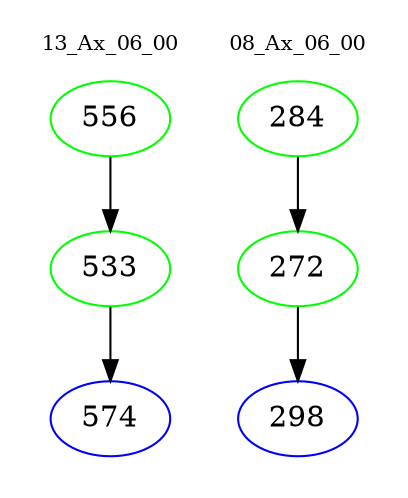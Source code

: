 digraph{
subgraph cluster_0 {
color = white
label = "13_Ax_06_00";
fontsize=10;
T0_556 [label="556", color="green"]
T0_556 -> T0_533 [color="black"]
T0_533 [label="533", color="green"]
T0_533 -> T0_574 [color="black"]
T0_574 [label="574", color="blue"]
}
subgraph cluster_1 {
color = white
label = "08_Ax_06_00";
fontsize=10;
T1_284 [label="284", color="green"]
T1_284 -> T1_272 [color="black"]
T1_272 [label="272", color="green"]
T1_272 -> T1_298 [color="black"]
T1_298 [label="298", color="blue"]
}
}
